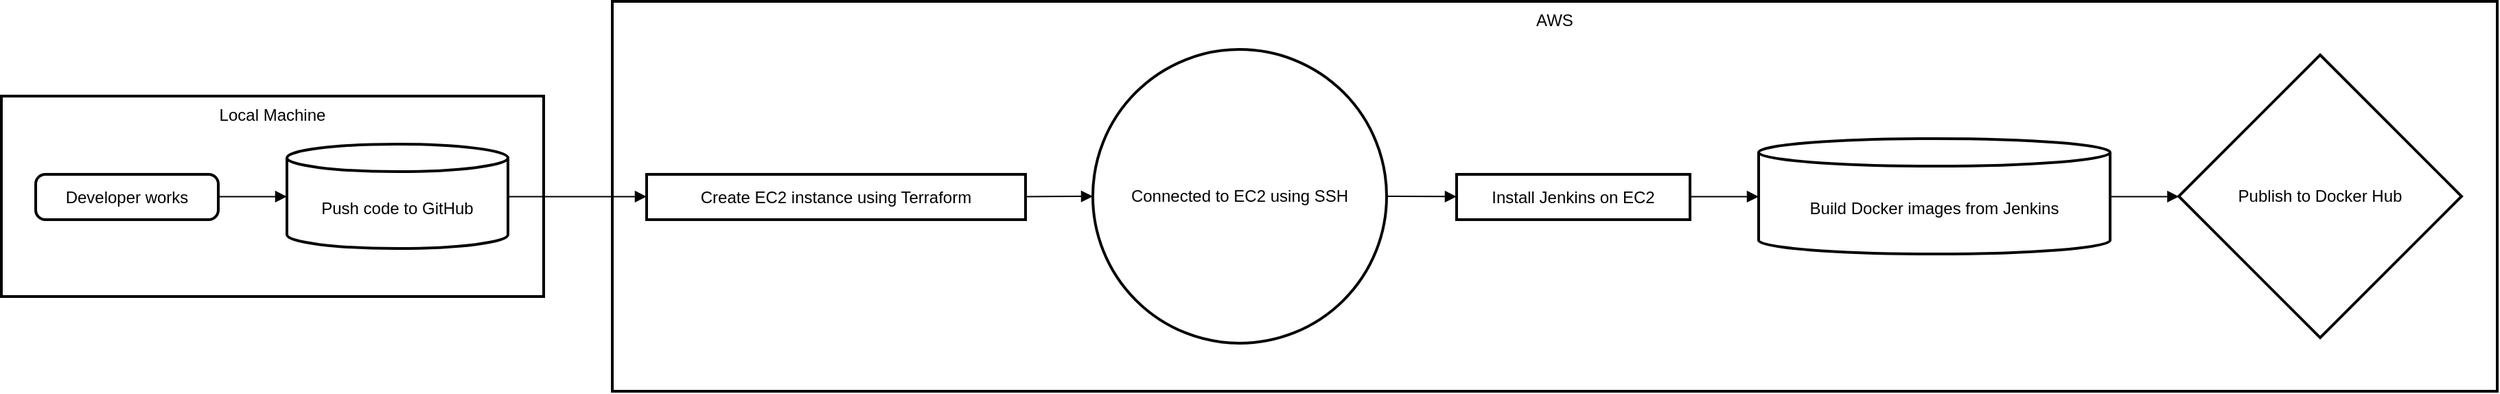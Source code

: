 <mxfile version="22.1.16" type="github">
  <diagram name="Page-1" id="dSUBzKY2Q5ndGkYo57T5">
    <mxGraphModel>
      <root>
        <mxCell id="0" />
        <mxCell id="1" parent="0" />
        <mxCell id="2" value="AWS" style="whiteSpace=wrap;strokeWidth=2;verticalAlign=top;" vertex="1" parent="1">
          <mxGeometry x="445" width="1373" height="284" as="geometry" />
        </mxCell>
        <mxCell id="3" value="Create EC2 instance using Terraform" style="whiteSpace=wrap;strokeWidth=2;" vertex="1" parent="1">
          <mxGeometry x="470" y="126" width="276" height="33" as="geometry" />
        </mxCell>
        <mxCell id="4" value="Connected to EC2 using SSH" style="ellipse;aspect=fixed;strokeWidth=2;whiteSpace=wrap;" vertex="1" parent="1">
          <mxGeometry x="795" y="35" width="214" height="214" as="geometry" />
        </mxCell>
        <mxCell id="5" value="Install Jenkins on EC2" style="whiteSpace=wrap;strokeWidth=2;" vertex="1" parent="1">
          <mxGeometry x="1060" y="126" width="170" height="33" as="geometry" />
        </mxCell>
        <mxCell id="6" value="Build Docker images from Jenkins" style="shape=cylinder3;boundedLbl=1;backgroundOutline=1;size=10;strokeWidth=2;whiteSpace=wrap;" vertex="1" parent="1">
          <mxGeometry x="1280" y="100" width="256" height="84" as="geometry" />
        </mxCell>
        <mxCell id="7" value="Publish to Docker Hub" style="rhombus;strokeWidth=2;whiteSpace=wrap;" vertex="1" parent="1">
          <mxGeometry x="1586" y="39" width="206" height="206" as="geometry" />
        </mxCell>
        <mxCell id="8" value="Local Machine" style="whiteSpace=wrap;strokeWidth=2;verticalAlign=top;" vertex="1" parent="1">
          <mxGeometry y="69" width="395" height="146" as="geometry" />
        </mxCell>
        <mxCell id="9" value="Developer works" style="rounded=1;absoluteArcSize=1;arcSize=14;whiteSpace=wrap;strokeWidth=2;" vertex="1" parent="1">
          <mxGeometry x="25" y="126" width="133" height="33" as="geometry" />
        </mxCell>
        <mxCell id="10" value="Push code to GitHub" style="shape=cylinder3;boundedLbl=1;backgroundOutline=1;size=10;strokeWidth=2;whiteSpace=wrap;" vertex="1" parent="1">
          <mxGeometry x="208" y="104" width="161" height="76" as="geometry" />
        </mxCell>
        <mxCell id="11" value="" style="curved=1;startArrow=none;endArrow=block;exitX=1.003;exitY=0.491;entryX=0.002;entryY=0.503;" edge="1" parent="1" source="9" target="10">
          <mxGeometry relative="1" as="geometry">
            <Array as="points" />
          </mxGeometry>
        </mxCell>
        <mxCell id="12" value="" style="curved=1;startArrow=none;endArrow=block;exitX=1.004;exitY=0.503;entryX=-0.001;entryY=0.491;" edge="1" parent="1" source="10" target="3">
          <mxGeometry relative="1" as="geometry">
            <Array as="points" />
          </mxGeometry>
        </mxCell>
        <mxCell id="13" value="" style="curved=1;startArrow=none;endArrow=block;exitX=0.998;exitY=0.491;entryX=0.002;entryY=0.501;" edge="1" parent="1" source="3" target="4">
          <mxGeometry relative="1" as="geometry">
            <Array as="points" />
          </mxGeometry>
        </mxCell>
        <mxCell id="14" value="" style="curved=1;startArrow=none;endArrow=block;exitX=1.004;exitY=0.501;entryX=-0.0;entryY=0.491;" edge="1" parent="1" source="4" target="5">
          <mxGeometry relative="1" as="geometry">
            <Array as="points" />
          </mxGeometry>
        </mxCell>
        <mxCell id="15" value="" style="curved=1;startArrow=none;endArrow=block;exitX=1.0;exitY=0.491;entryX=0.0;entryY=0.503;" edge="1" parent="1" source="5" target="6">
          <mxGeometry relative="1" as="geometry">
            <Array as="points" />
          </mxGeometry>
        </mxCell>
        <mxCell id="16" value="" style="curved=1;startArrow=none;endArrow=block;exitX=1.0;exitY=0.503;entryX=0.0;entryY=0.501;" edge="1" parent="1" source="6" target="7">
          <mxGeometry relative="1" as="geometry">
            <Array as="points" />
          </mxGeometry>
        </mxCell>
      </root>
    </mxGraphModel>
  </diagram>
</mxfile>
